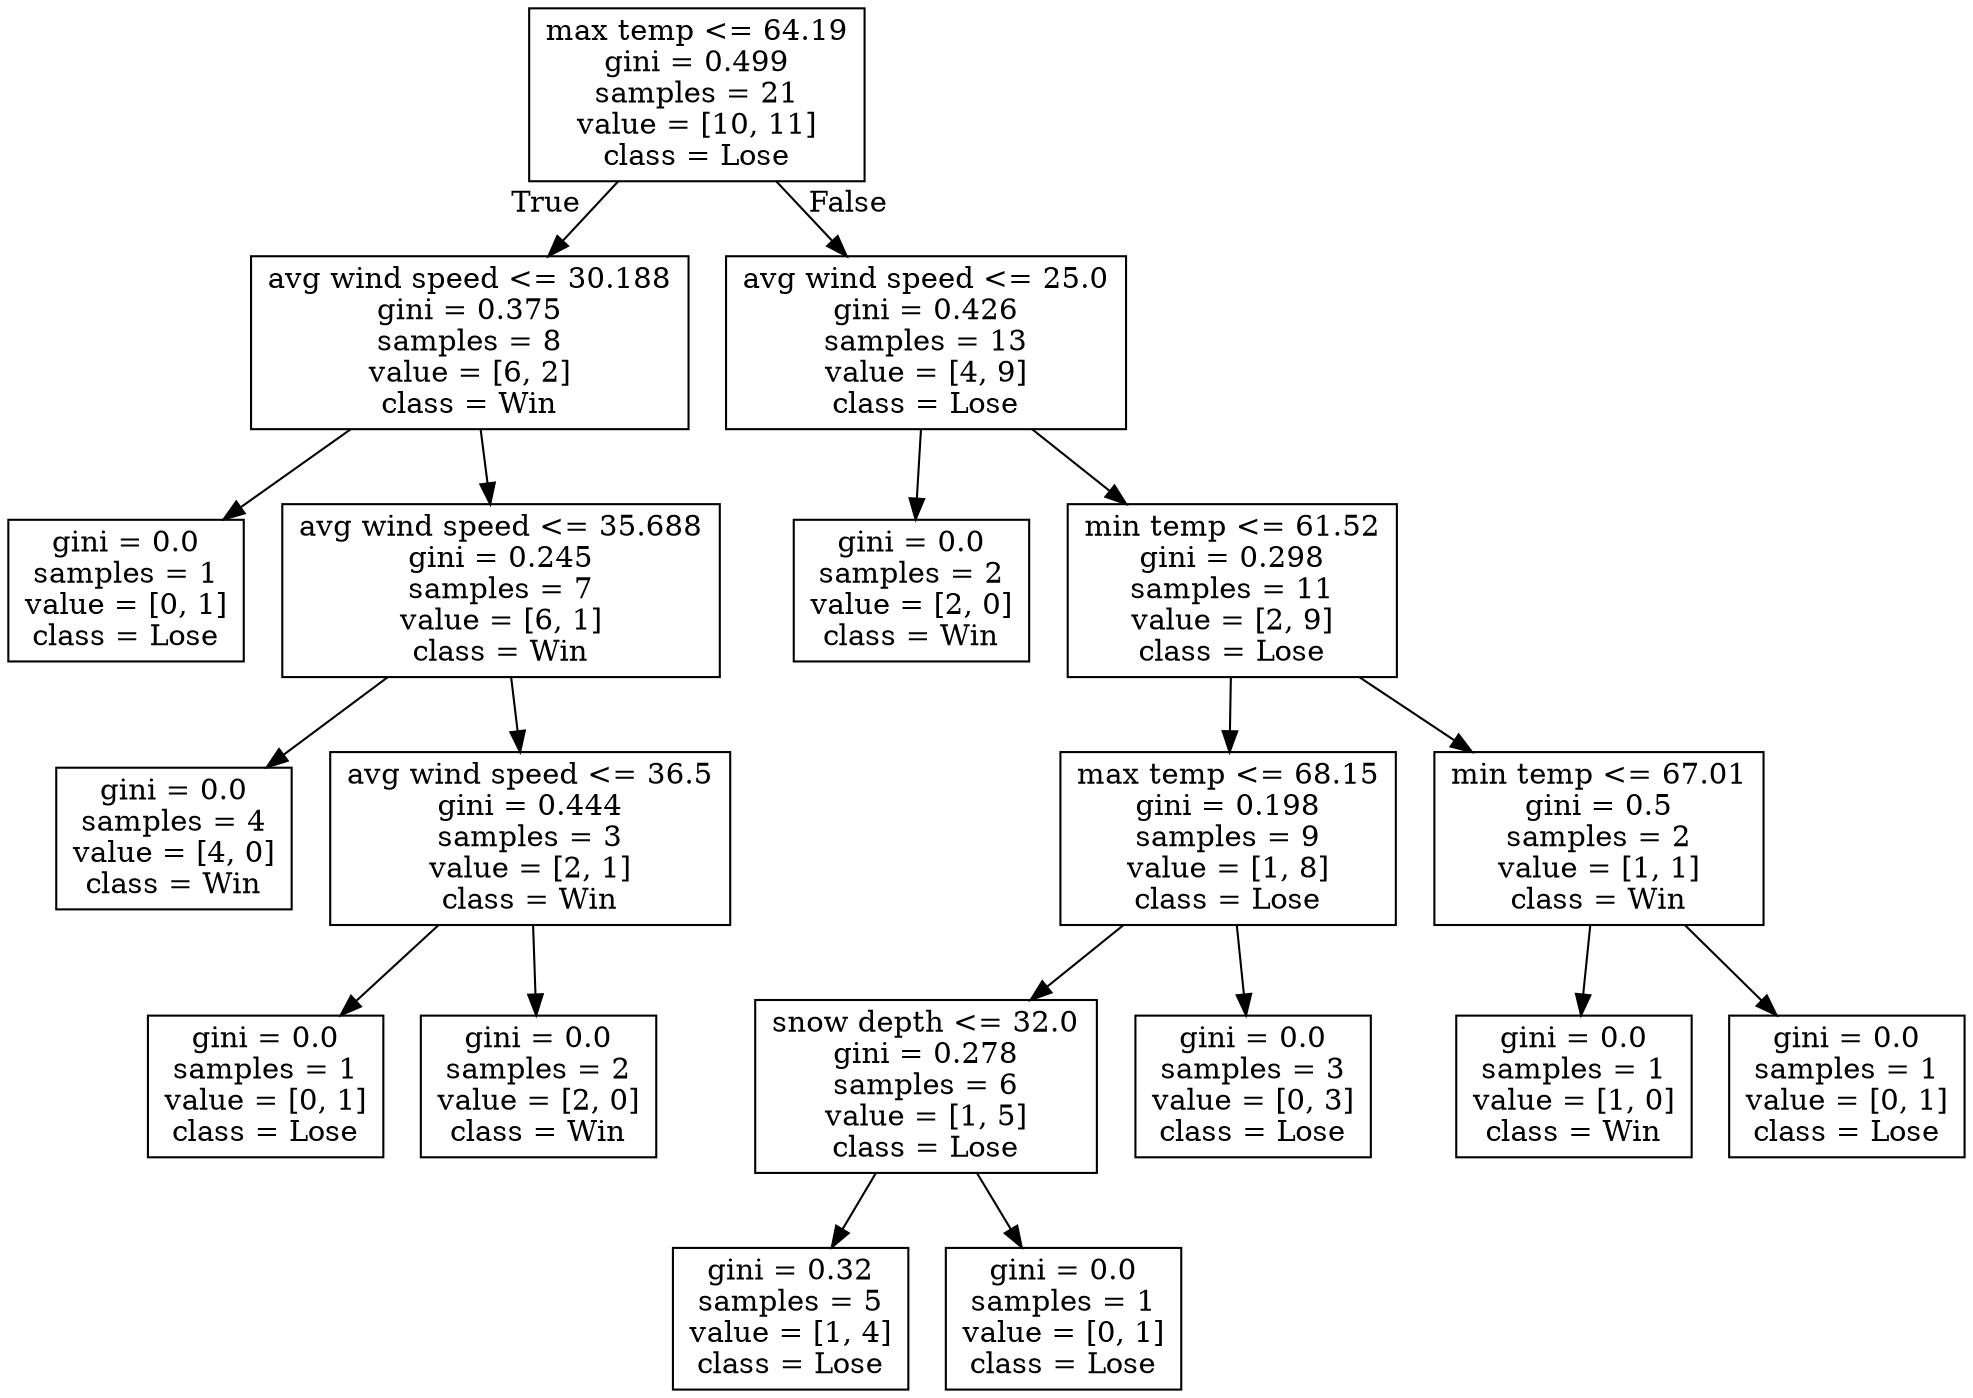 digraph Tree {
node [shape=box] ;
0 [label="max temp <= 64.19\ngini = 0.499\nsamples = 21\nvalue = [10, 11]\nclass = Lose"] ;
1 [label="avg wind speed <= 30.188\ngini = 0.375\nsamples = 8\nvalue = [6, 2]\nclass = Win"] ;
0 -> 1 [labeldistance=2.5, labelangle=45, headlabel="True"] ;
2 [label="gini = 0.0\nsamples = 1\nvalue = [0, 1]\nclass = Lose"] ;
1 -> 2 ;
3 [label="avg wind speed <= 35.688\ngini = 0.245\nsamples = 7\nvalue = [6, 1]\nclass = Win"] ;
1 -> 3 ;
4 [label="gini = 0.0\nsamples = 4\nvalue = [4, 0]\nclass = Win"] ;
3 -> 4 ;
5 [label="avg wind speed <= 36.5\ngini = 0.444\nsamples = 3\nvalue = [2, 1]\nclass = Win"] ;
3 -> 5 ;
6 [label="gini = 0.0\nsamples = 1\nvalue = [0, 1]\nclass = Lose"] ;
5 -> 6 ;
7 [label="gini = 0.0\nsamples = 2\nvalue = [2, 0]\nclass = Win"] ;
5 -> 7 ;
8 [label="avg wind speed <= 25.0\ngini = 0.426\nsamples = 13\nvalue = [4, 9]\nclass = Lose"] ;
0 -> 8 [labeldistance=2.5, labelangle=-45, headlabel="False"] ;
9 [label="gini = 0.0\nsamples = 2\nvalue = [2, 0]\nclass = Win"] ;
8 -> 9 ;
10 [label="min temp <= 61.52\ngini = 0.298\nsamples = 11\nvalue = [2, 9]\nclass = Lose"] ;
8 -> 10 ;
11 [label="max temp <= 68.15\ngini = 0.198\nsamples = 9\nvalue = [1, 8]\nclass = Lose"] ;
10 -> 11 ;
12 [label="snow depth <= 32.0\ngini = 0.278\nsamples = 6\nvalue = [1, 5]\nclass = Lose"] ;
11 -> 12 ;
13 [label="gini = 0.32\nsamples = 5\nvalue = [1, 4]\nclass = Lose"] ;
12 -> 13 ;
14 [label="gini = 0.0\nsamples = 1\nvalue = [0, 1]\nclass = Lose"] ;
12 -> 14 ;
15 [label="gini = 0.0\nsamples = 3\nvalue = [0, 3]\nclass = Lose"] ;
11 -> 15 ;
16 [label="min temp <= 67.01\ngini = 0.5\nsamples = 2\nvalue = [1, 1]\nclass = Win"] ;
10 -> 16 ;
17 [label="gini = 0.0\nsamples = 1\nvalue = [1, 0]\nclass = Win"] ;
16 -> 17 ;
18 [label="gini = 0.0\nsamples = 1\nvalue = [0, 1]\nclass = Lose"] ;
16 -> 18 ;
}